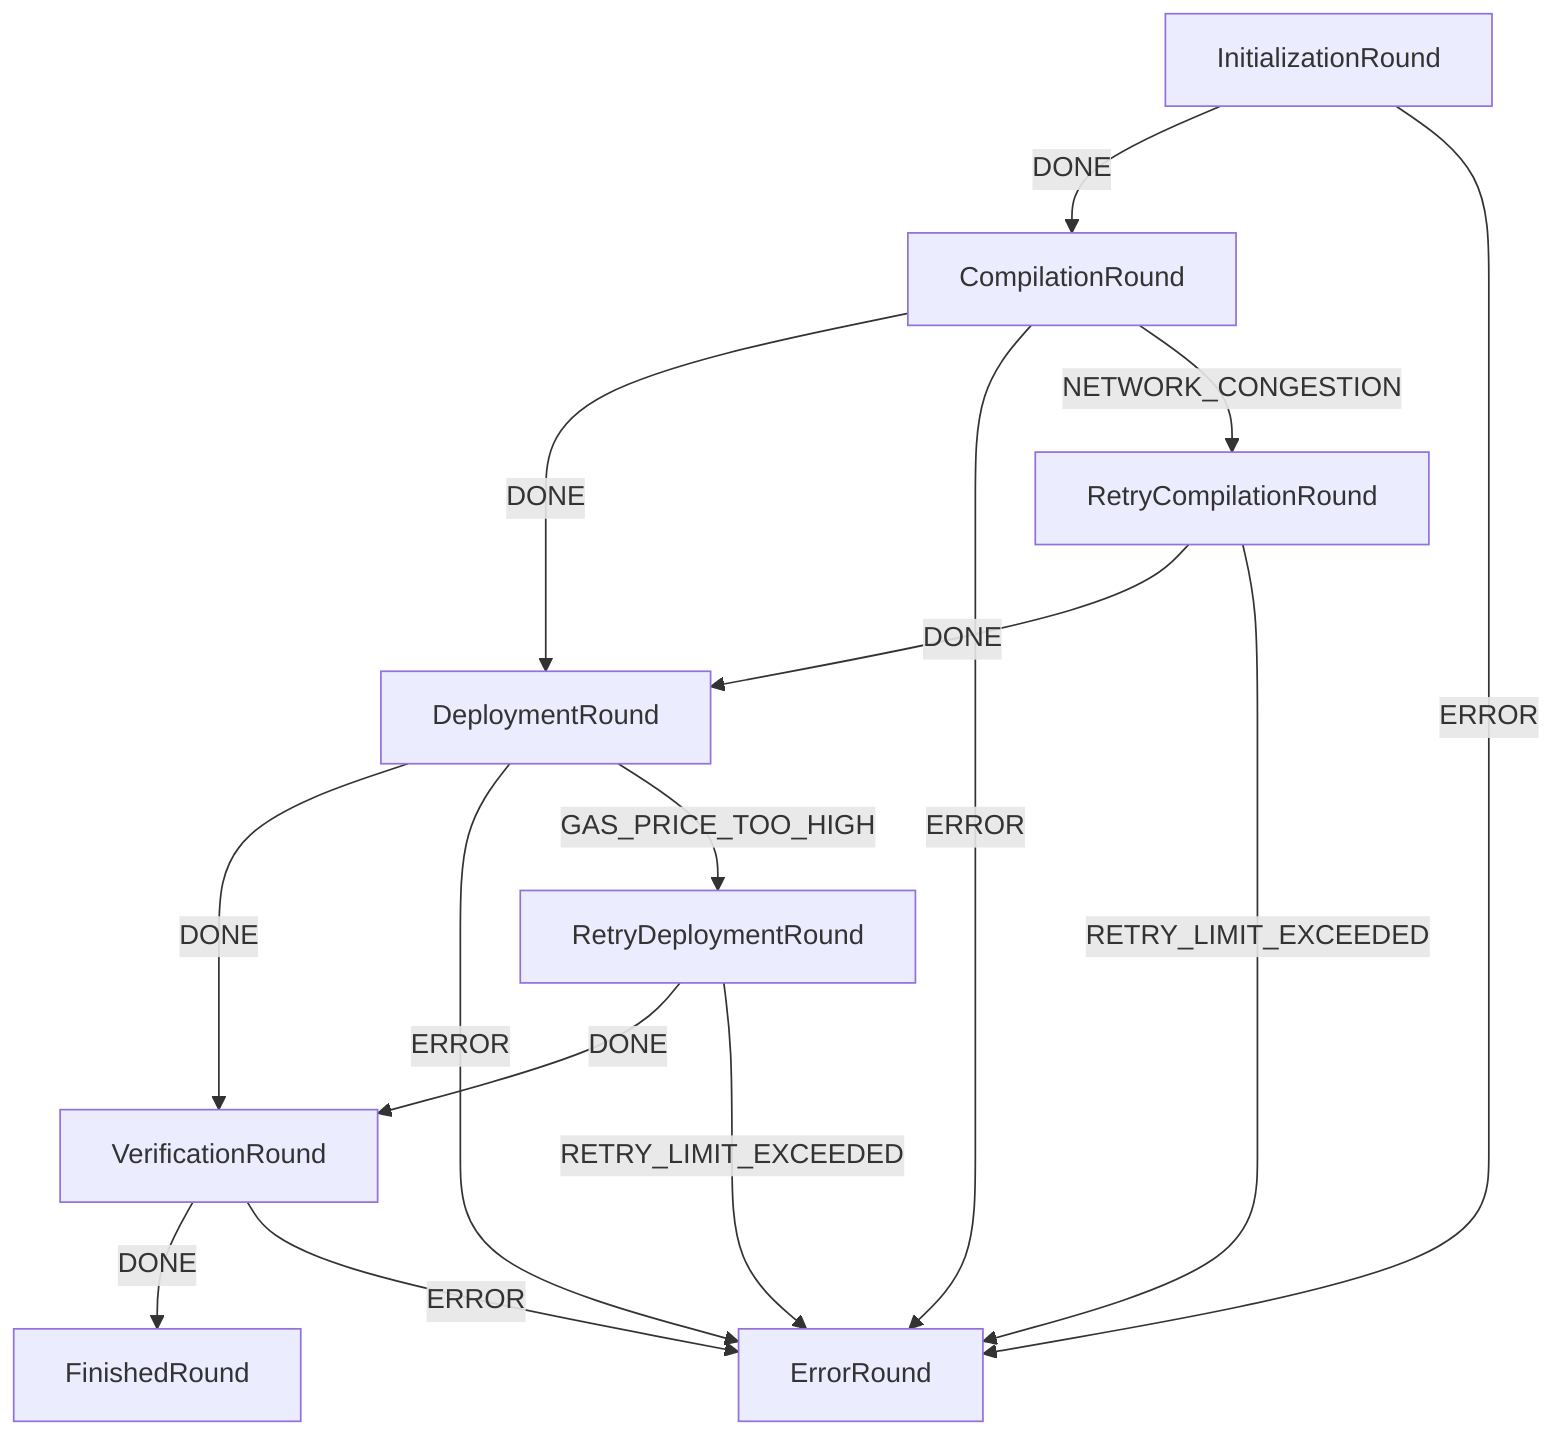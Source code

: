 graph TD
  InitializationRound
  VerificationRound
  FinishedRound
  InitializationRound
  CompilationRound
  RetryCompilationRound
  RetryDeploymentRound
  ErrorRound
  DeploymentRound
  InitializationRound -->|DONE| CompilationRound
  CompilationRound -->|DONE| DeploymentRound
  DeploymentRound -->|DONE| VerificationRound
  VerificationRound -->|DONE| FinishedRound
  InitializationRound -->|ERROR| ErrorRound
  CompilationRound -->|ERROR| ErrorRound
  CompilationRound -->|NETWORK_CONGESTION| RetryCompilationRound
  DeploymentRound -->|ERROR| ErrorRound
  DeploymentRound -->|GAS_PRICE_TOO_HIGH| RetryDeploymentRound
  VerificationRound -->|ERROR| ErrorRound
  RetryCompilationRound -->|DONE| DeploymentRound
  RetryCompilationRound -->|RETRY_LIMIT_EXCEEDED| ErrorRound
  RetryDeploymentRound -->|DONE| VerificationRound
  RetryDeploymentRound -->|RETRY_LIMIT_EXCEEDED| ErrorRound